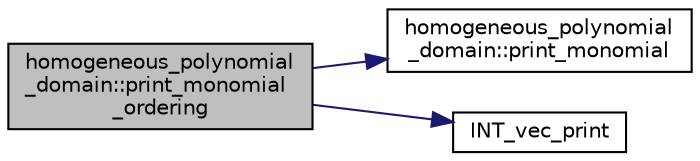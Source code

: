 digraph "homogeneous_polynomial_domain::print_monomial_ordering"
{
  edge [fontname="Helvetica",fontsize="10",labelfontname="Helvetica",labelfontsize="10"];
  node [fontname="Helvetica",fontsize="10",shape=record];
  rankdir="LR";
  Node1209 [label="homogeneous_polynomial\l_domain::print_monomial\l_ordering",height=0.2,width=0.4,color="black", fillcolor="grey75", style="filled", fontcolor="black"];
  Node1209 -> Node1210 [color="midnightblue",fontsize="10",style="solid",fontname="Helvetica"];
  Node1210 [label="homogeneous_polynomial\l_domain::print_monomial",height=0.2,width=0.4,color="black", fillcolor="white", style="filled",URL="$d2/da7/classhomogeneous__polynomial__domain.html#aba45b13898b259a147e45bf92a622fd8"];
  Node1209 -> Node1211 [color="midnightblue",fontsize="10",style="solid",fontname="Helvetica"];
  Node1211 [label="INT_vec_print",height=0.2,width=0.4,color="black", fillcolor="white", style="filled",URL="$df/dbf/sajeeb_8_c.html#a79a5901af0b47dd0d694109543c027fe"];
}
